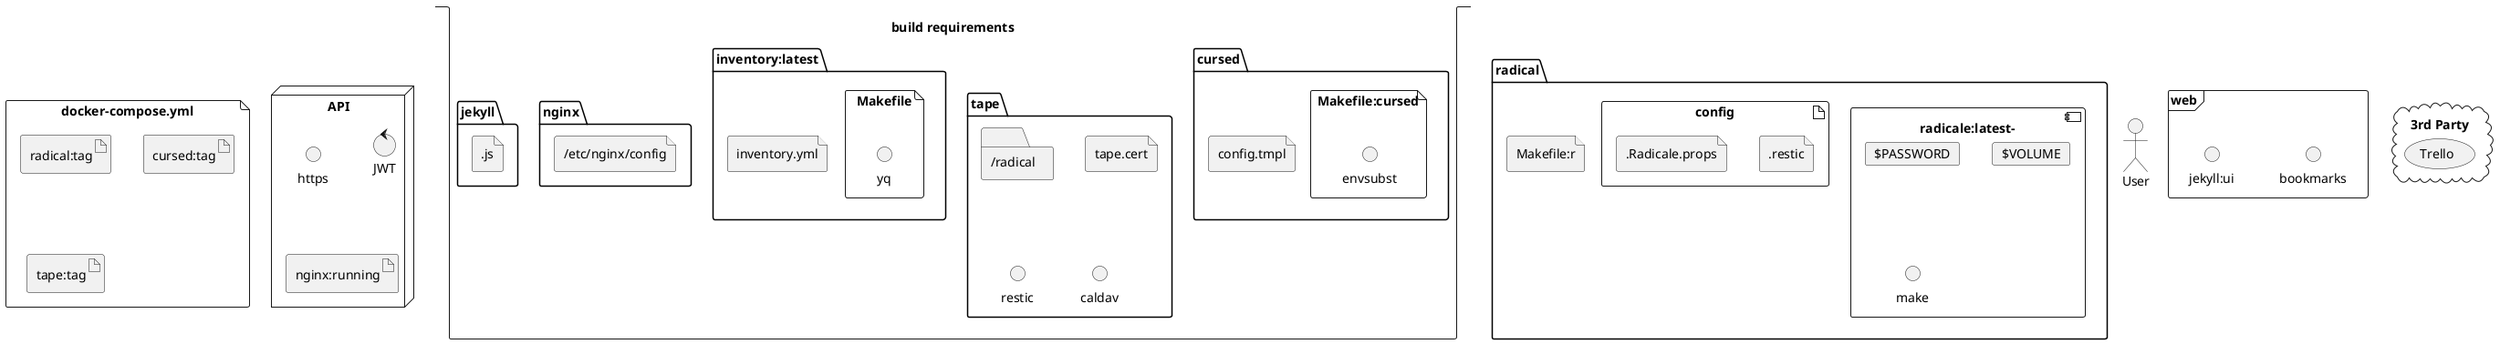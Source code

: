 @startuml
actor "User"

frame "web" {
  interface "bookmarks"
  interface "jekyll:ui"
}

file "docker-compose.yml" {
  artifact "radical:tag"
  artifact "cursed:tag"
  artifact "tape:tag"
}

node "API" {
  interface "https"
  control "JWT"
  artifact "nginx:running"
}



stack "build requirements" {

package "cursed" {
  file "Makefile:cursed" {
    interface "envsubst"
  }
  file "config.tmpl"
}


package "tape" {
  folder "/radical"
  file "tape.cert"
  interface "restic"
  interface "caldav"
}

package "inventory:latest" {
  file "Makefile" {
    interface "yq"
  }
  file "inventory.yml"
}

package "nginx" {
  file "/etc/nginx/config"
}


package "jekyll" {
  file ".js"
}
}


package "radical" {
  file "Makefile:r"
  component "radicale:latest-" {
    card "$PASSWORD"
    card "$VOLUME"
    interface "make"
  }

  artifact "config" {
    file ".restic"
    file ".Radicale.props"
  }
}





cloud "3rd Party" {
  usecase "Trello"
}

@enduml
